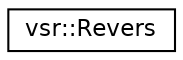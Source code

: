 digraph G
{
  edge [fontname="Helvetica",fontsize="11",labelfontname="Helvetica",labelfontsize="11"];
  node [fontname="Helvetica",fontsize="11",shape=record];
  rankdir="LR";
  Node1 [label="vsr::Revers",height=0.2,width=0.4,color="black", fillcolor="white", style="filled",URL="$structvsr_1_1_revers.html"];
}
